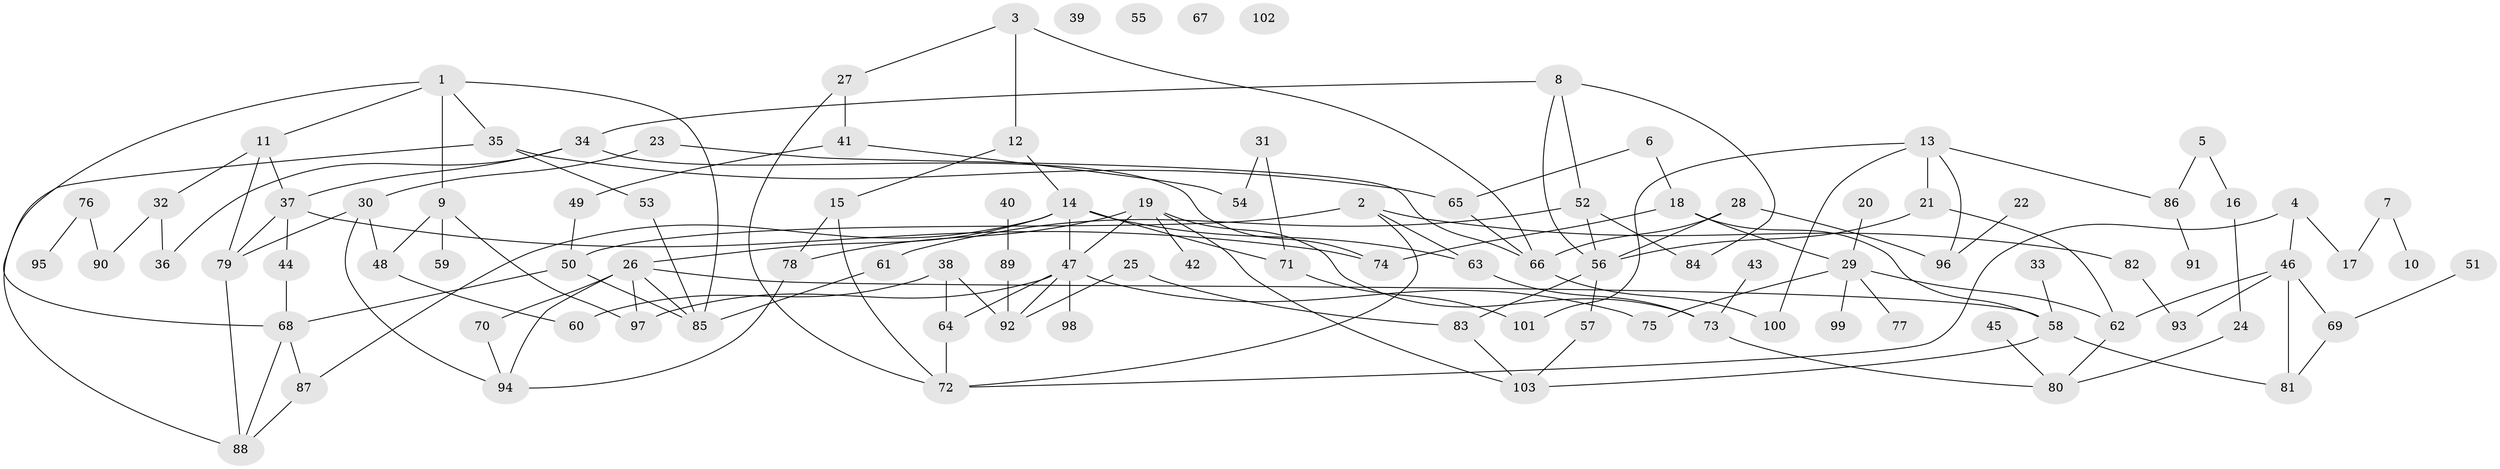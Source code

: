 // coarse degree distribution, {2: 0.2318840579710145, 1: 0.15942028985507245, 3: 0.2463768115942029, 7: 0.043478260869565216, 4: 0.18840579710144928, 6: 0.057971014492753624, 5: 0.07246376811594203}
// Generated by graph-tools (version 1.1) at 2025/35/03/04/25 23:35:48]
// undirected, 103 vertices, 147 edges
graph export_dot {
  node [color=gray90,style=filled];
  1;
  2;
  3;
  4;
  5;
  6;
  7;
  8;
  9;
  10;
  11;
  12;
  13;
  14;
  15;
  16;
  17;
  18;
  19;
  20;
  21;
  22;
  23;
  24;
  25;
  26;
  27;
  28;
  29;
  30;
  31;
  32;
  33;
  34;
  35;
  36;
  37;
  38;
  39;
  40;
  41;
  42;
  43;
  44;
  45;
  46;
  47;
  48;
  49;
  50;
  51;
  52;
  53;
  54;
  55;
  56;
  57;
  58;
  59;
  60;
  61;
  62;
  63;
  64;
  65;
  66;
  67;
  68;
  69;
  70;
  71;
  72;
  73;
  74;
  75;
  76;
  77;
  78;
  79;
  80;
  81;
  82;
  83;
  84;
  85;
  86;
  87;
  88;
  89;
  90;
  91;
  92;
  93;
  94;
  95;
  96;
  97;
  98;
  99;
  100;
  101;
  102;
  103;
  1 -- 9;
  1 -- 11;
  1 -- 35;
  1 -- 68;
  1 -- 85;
  2 -- 50;
  2 -- 63;
  2 -- 72;
  2 -- 82;
  3 -- 12;
  3 -- 27;
  3 -- 66;
  4 -- 17;
  4 -- 46;
  4 -- 72;
  5 -- 16;
  5 -- 86;
  6 -- 18;
  6 -- 65;
  7 -- 10;
  7 -- 17;
  8 -- 34;
  8 -- 52;
  8 -- 56;
  8 -- 84;
  9 -- 48;
  9 -- 59;
  9 -- 97;
  11 -- 32;
  11 -- 37;
  11 -- 79;
  12 -- 14;
  12 -- 15;
  13 -- 21;
  13 -- 86;
  13 -- 96;
  13 -- 100;
  13 -- 101;
  14 -- 26;
  14 -- 47;
  14 -- 63;
  14 -- 71;
  14 -- 87;
  15 -- 72;
  15 -- 78;
  16 -- 24;
  18 -- 29;
  18 -- 58;
  18 -- 74;
  19 -- 42;
  19 -- 47;
  19 -- 73;
  19 -- 78;
  19 -- 103;
  20 -- 29;
  21 -- 56;
  21 -- 62;
  22 -- 96;
  23 -- 30;
  23 -- 66;
  24 -- 80;
  25 -- 83;
  25 -- 92;
  26 -- 58;
  26 -- 70;
  26 -- 85;
  26 -- 94;
  26 -- 97;
  27 -- 41;
  27 -- 72;
  28 -- 56;
  28 -- 66;
  28 -- 96;
  29 -- 62;
  29 -- 75;
  29 -- 77;
  29 -- 99;
  30 -- 48;
  30 -- 79;
  30 -- 94;
  31 -- 54;
  31 -- 71;
  32 -- 36;
  32 -- 90;
  33 -- 58;
  34 -- 36;
  34 -- 37;
  34 -- 74;
  35 -- 53;
  35 -- 65;
  35 -- 88;
  37 -- 44;
  37 -- 74;
  37 -- 79;
  38 -- 60;
  38 -- 64;
  38 -- 92;
  40 -- 89;
  41 -- 49;
  41 -- 54;
  43 -- 73;
  44 -- 68;
  45 -- 80;
  46 -- 62;
  46 -- 69;
  46 -- 81;
  46 -- 93;
  47 -- 64;
  47 -- 75;
  47 -- 92;
  47 -- 97;
  47 -- 98;
  48 -- 60;
  49 -- 50;
  50 -- 68;
  50 -- 85;
  51 -- 69;
  52 -- 56;
  52 -- 61;
  52 -- 84;
  53 -- 85;
  56 -- 57;
  56 -- 83;
  57 -- 103;
  58 -- 81;
  58 -- 103;
  61 -- 85;
  62 -- 80;
  63 -- 73;
  64 -- 72;
  65 -- 66;
  66 -- 100;
  68 -- 87;
  68 -- 88;
  69 -- 81;
  70 -- 94;
  71 -- 101;
  73 -- 80;
  76 -- 90;
  76 -- 95;
  78 -- 94;
  79 -- 88;
  82 -- 93;
  83 -- 103;
  86 -- 91;
  87 -- 88;
  89 -- 92;
}
